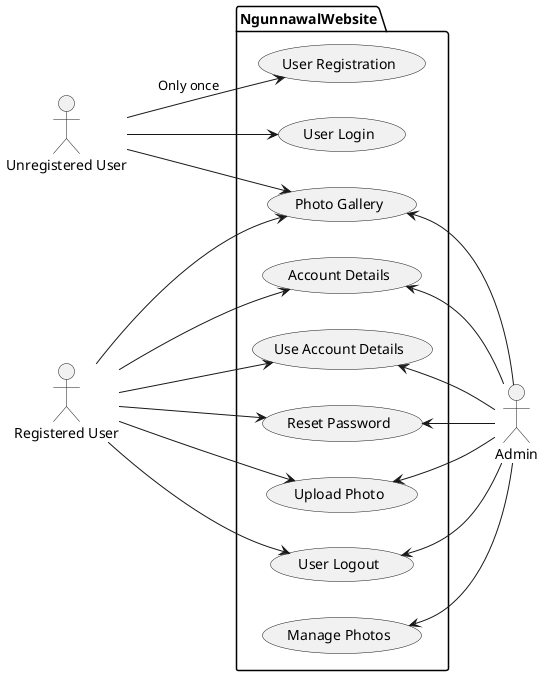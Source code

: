 @startuml
left to right direction

actor "Unregistered User" as unregistered
actor "Registered User" as registered
actor "Admin" as admin

package NgunnawalWebsite {
usecase "Photo Gallery" as UCGallery
usecase "Upload Photo" as UCUpload
usecase "User Registration" as UCRegister
usecase "User Login" as UCLogin
usecase "User Logout" as UCLogout
usecase "Account Details" as UCAccount
usecase "Use Account Details" as UCUseAccount
usecase "Reset Password" as UCResetP
usecase "Manage Photos" as UCPhotoManage
}

unregistered --> UCRegister : Only once
unregistered --> UCLogin
unregistered --> UCGallery

registered --> UCLogout
registered --> UCAccount
registered --> UCUseAccount
registered --> UCResetP
registered --> UCGallery
registered --> UCUpload

UCLogout <-- admin
UCAccount <-- admin
UCUseAccount <-- admin
UCResetP <-- admin
UCGallery <-- admin
UCUpload <-- admin
UCPhotoManage <-- admin
@enduml